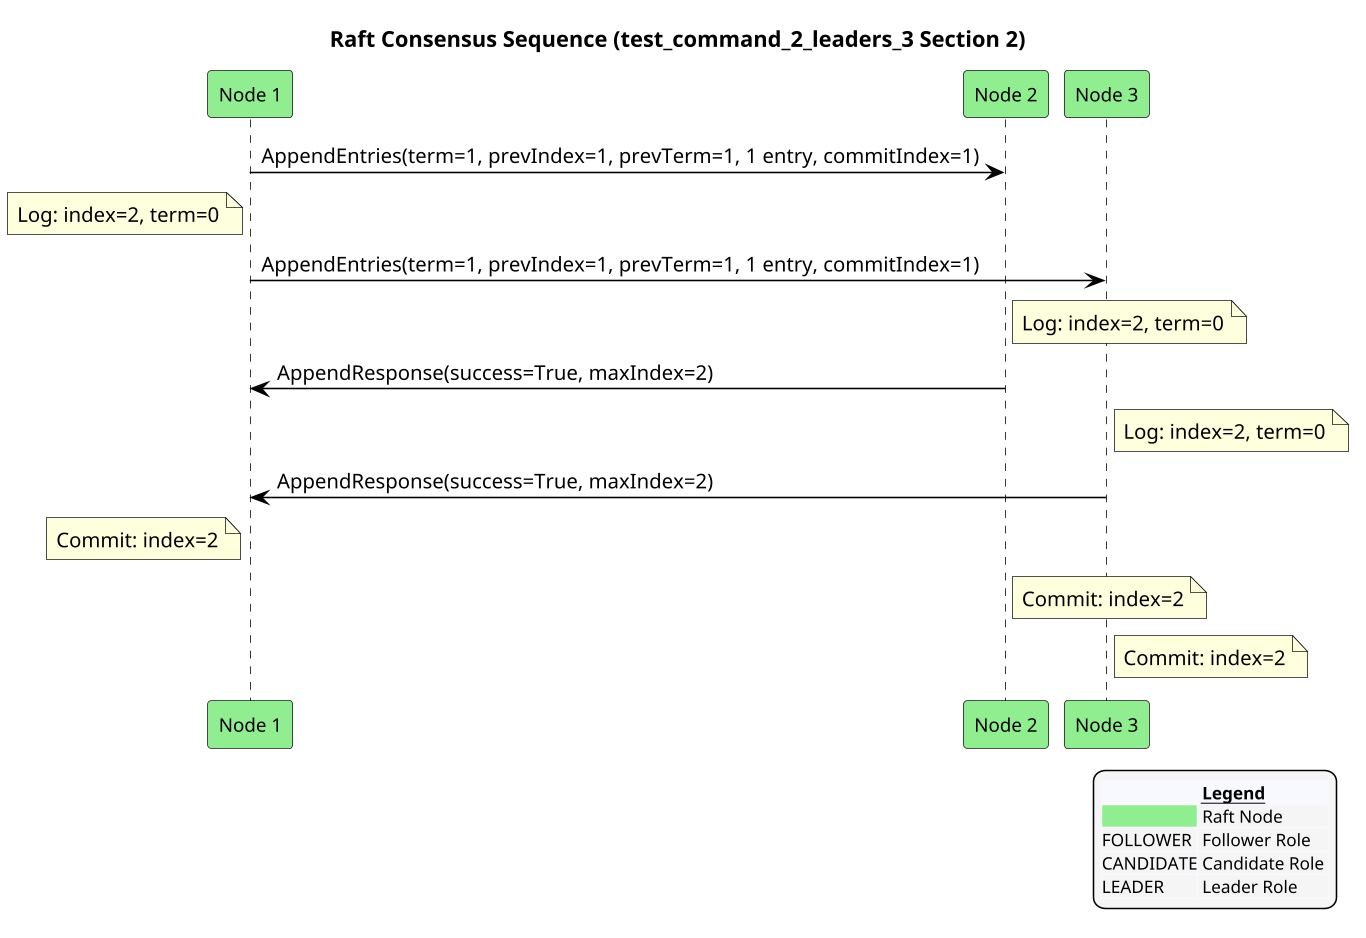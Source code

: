 @startuml
!pragma ratio 0.7
skinparam dpi 150
skinparam monochrome false
skinparam sequence {
  ArrowColor Black
  ActorBorderColor Black
  LifeLineBorderColor Black
  ParticipantFontSize 12
  Padding 10
}
skinparam legend {
  BackgroundColor #F5F5F5
  FontSize 11
}
title Raft Consensus Sequence (test_command_2_leaders_3 Section 2)

participant "Node 1" as n1 order 10 #Lightgreen
participant "Node 2" as n2 order 20 #Lightgreen
participant "Node 3" as n3 order 30 #Lightgreen
n1 -> n2: AppendEntries(term=1, prevIndex=1, prevTerm=1, 1 entry, commitIndex=1)
note left of n1: Log: index=2, term=0
n1 -> n3: AppendEntries(term=1, prevIndex=1, prevTerm=1, 1 entry, commitIndex=1)
note right of n2: Log: index=2, term=0
n2 -> n1: AppendResponse(success=True, maxIndex=2)
note right of n3: Log: index=2, term=0
n3 -> n1: AppendResponse(success=True, maxIndex=2)
note left of n1: Commit: index=2
note right of n2: Commit: index=2
note right of n3: Commit: index=2

legend right
  <#GhostWhite,#GhostWhite>|      |= __Legend__ |
  |<#Lightgreen>| Raft Node |
  |FOLLOWER| Follower Role |
  |CANDIDATE| Candidate Role |
  |LEADER| Leader Role |
endlegend
@enduml
